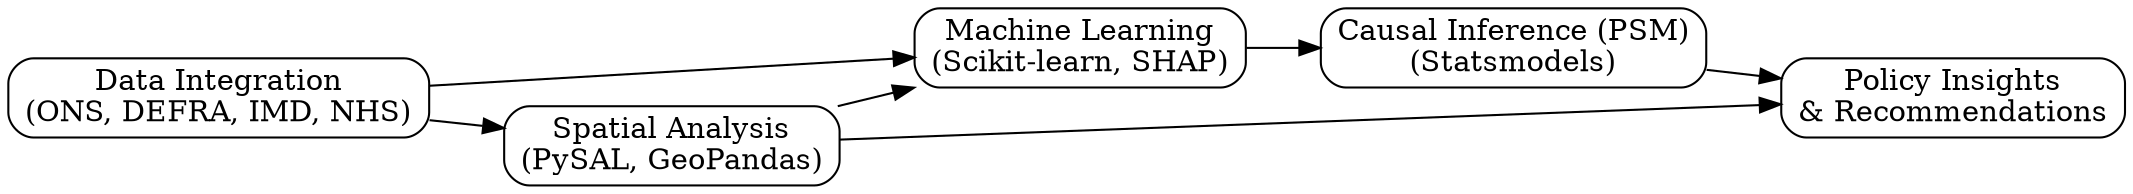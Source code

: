 digraph G {
  rankdir=LR; // Left to right layout
  node [shape=box, style=rounded];

  Data [label="Data Integration\n(ONS, DEFRA, IMD, NHS)"];
  Spatial [label="Spatial Analysis\n(PySAL, GeoPandas)"];
  ML [label="Machine Learning\n(Scikit-learn, SHAP)"];
  Causal [label="Causal Inference (PSM)\n(Statsmodels)"];
  Policy [label="Policy Insights\n& Recommendations"];

  Data -> Spatial;
  Data -> ML;
  Spatial -> ML;
  ML -> Causal;
  Causal -> Policy;
  Spatial -> Policy; // Spatial findings also inform policy
}
